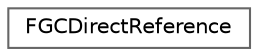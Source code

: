 digraph "Graphical Class Hierarchy"
{
 // INTERACTIVE_SVG=YES
 // LATEX_PDF_SIZE
  bgcolor="transparent";
  edge [fontname=Helvetica,fontsize=10,labelfontname=Helvetica,labelfontsize=10];
  node [fontname=Helvetica,fontsize=10,shape=box,height=0.2,width=0.4];
  rankdir="LR";
  Node0 [id="Node000000",label="FGCDirectReference",height=0.2,width=0.4,color="grey40", fillcolor="white", style="filled",URL="$d1/d00/structFGCDirectReference.html",tooltip=" "];
}
